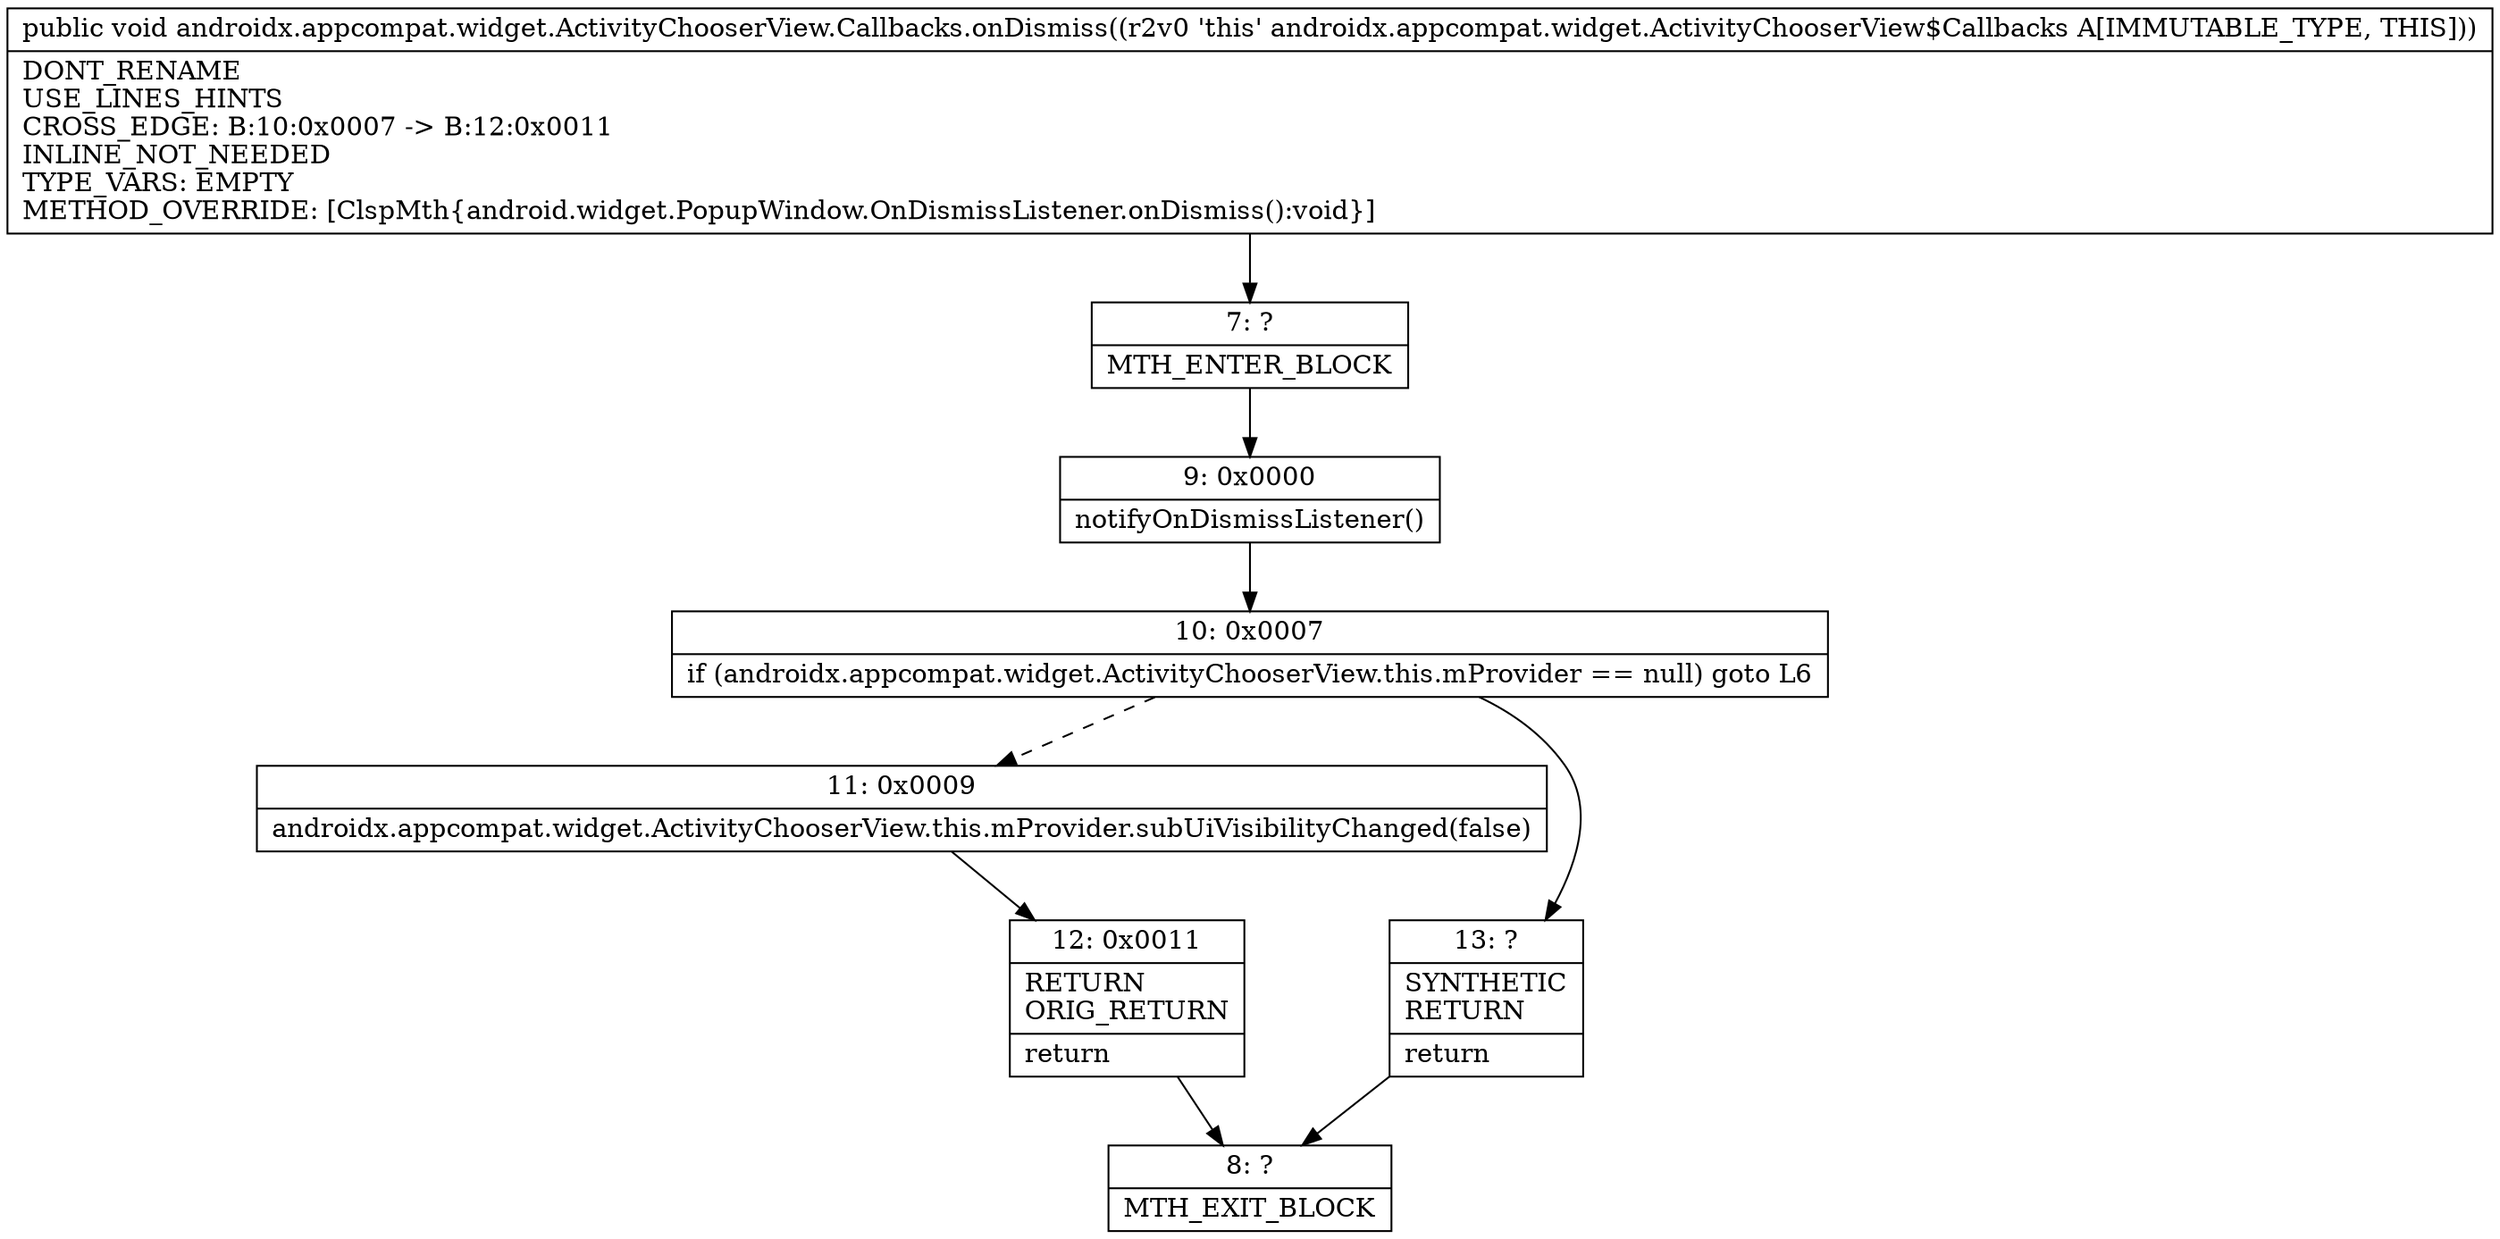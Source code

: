 digraph "CFG forandroidx.appcompat.widget.ActivityChooserView.Callbacks.onDismiss()V" {
Node_7 [shape=record,label="{7\:\ ?|MTH_ENTER_BLOCK\l}"];
Node_9 [shape=record,label="{9\:\ 0x0000|notifyOnDismissListener()\l}"];
Node_10 [shape=record,label="{10\:\ 0x0007|if (androidx.appcompat.widget.ActivityChooserView.this.mProvider == null) goto L6\l}"];
Node_11 [shape=record,label="{11\:\ 0x0009|androidx.appcompat.widget.ActivityChooserView.this.mProvider.subUiVisibilityChanged(false)\l}"];
Node_12 [shape=record,label="{12\:\ 0x0011|RETURN\lORIG_RETURN\l|return\l}"];
Node_8 [shape=record,label="{8\:\ ?|MTH_EXIT_BLOCK\l}"];
Node_13 [shape=record,label="{13\:\ ?|SYNTHETIC\lRETURN\l|return\l}"];
MethodNode[shape=record,label="{public void androidx.appcompat.widget.ActivityChooserView.Callbacks.onDismiss((r2v0 'this' androidx.appcompat.widget.ActivityChooserView$Callbacks A[IMMUTABLE_TYPE, THIS]))  | DONT_RENAME\lUSE_LINES_HINTS\lCROSS_EDGE: B:10:0x0007 \-\> B:12:0x0011\lINLINE_NOT_NEEDED\lTYPE_VARS: EMPTY\lMETHOD_OVERRIDE: [ClspMth\{android.widget.PopupWindow.OnDismissListener.onDismiss():void\}]\l}"];
MethodNode -> Node_7;Node_7 -> Node_9;
Node_9 -> Node_10;
Node_10 -> Node_11[style=dashed];
Node_10 -> Node_13;
Node_11 -> Node_12;
Node_12 -> Node_8;
Node_13 -> Node_8;
}

